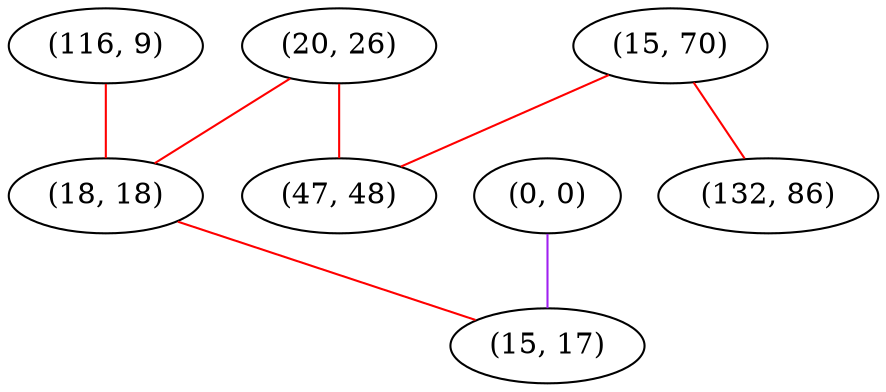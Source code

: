 graph "" {
"(20, 26)";
"(0, 0)";
"(15, 70)";
"(116, 9)";
"(132, 86)";
"(18, 18)";
"(47, 48)";
"(15, 17)";
"(20, 26)" -- "(47, 48)"  [color=red, key=0, weight=1];
"(20, 26)" -- "(18, 18)"  [color=red, key=0, weight=1];
"(0, 0)" -- "(15, 17)"  [color=purple, key=0, weight=4];
"(15, 70)" -- "(47, 48)"  [color=red, key=0, weight=1];
"(15, 70)" -- "(132, 86)"  [color=red, key=0, weight=1];
"(116, 9)" -- "(18, 18)"  [color=red, key=0, weight=1];
"(18, 18)" -- "(15, 17)"  [color=red, key=0, weight=1];
}
